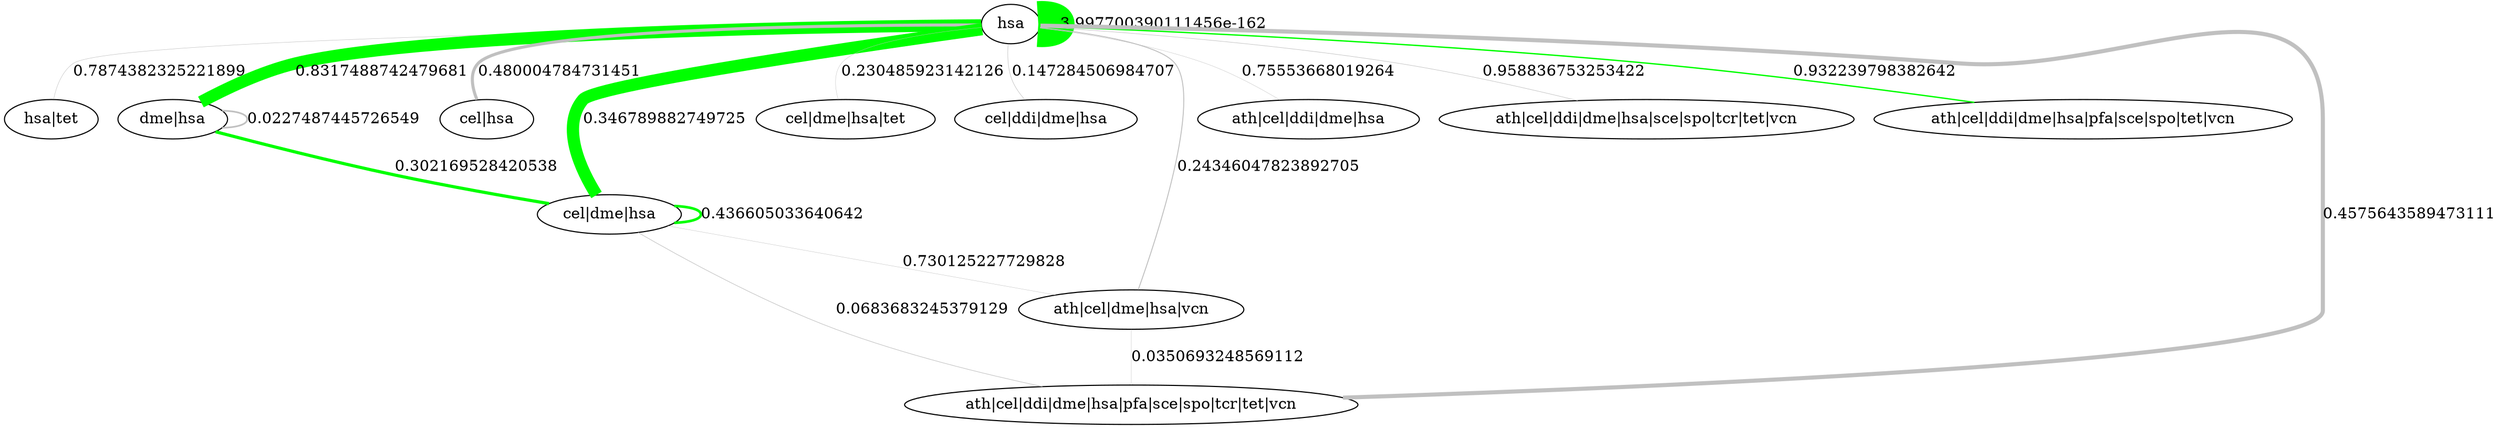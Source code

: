 graph  {
hsa;
"hsa|tet";
"dme|hsa";
"cel|hsa";
"cel|dme|hsa";
"cel|dme|hsa|tet";
"cel|ddi|dme|hsa";
"ath|cel|dme|hsa|vcn";
"ath|cel|ddi|dme|hsa";
"ath|cel|ddi|dme|hsa|sce|spo|tcr|tet|vcn";
"ath|cel|ddi|dme|hsa|pfa|sce|spo|tet|vcn";
"ath|cel|ddi|dme|hsa|pfa|sce|spo|tcr|tet|vcn";
hsa -- hsa  [A="---------+--------", B="---------+--------", PROF_A="---------+--------", PROF_Q="---------+--------", color=green, expected_nab="712.6594", label="3.997700390111456e-162", nab=365, penwidth="26.391901663051335", style=solid, taxa_A=hsa, taxa_Q=hsa, taxonomy_A=eukar, taxonomy_Q=eukar];
hsa -- "hsa|tet"  [A="---------+--------", B="---------+------+-", PROF_A="---------+------+-", PROF_Q="---------+--------", color=grey, expected_nab="4.5683", label="0.7874382325221899", nab=5, penwidth="0.3615328994938539", style=solid, taxa_A="hsa|tet", taxa_Q=hsa, taxonomy_A=eukar, taxonomy_Q=eukar];
hsa -- "dme|hsa"  [A="---------+--------", B="-------+-+--------", PROF_A="-------+-+--------", PROF_Q="---------+--------", color=green, expected_nab="151.2625", label="0.8317488742479681", nab=153, penwidth="11.062906724511933", style=solid, taxa_A="dme|hsa", taxa_Q=hsa, taxonomy_A=eukar, taxonomy_Q=eukar];
hsa -- "cel|hsa"  [A="---------+--------", B="----+----+--------", PROF_A="----+----+--------", PROF_Q="---------+--------", color=grey, expected_nab="36.039", label="0.480004784731451", nab=39, penwidth="2.8199566160520604", style=solid, taxa_A="cel|hsa", taxa_Q=hsa, taxonomy_A=eukar, taxonomy_Q=eukar];
hsa -- "cel|dme|hsa"  [A="---------+--------", B="----+--+-+--------", PROF_A="----+--+-+--------", PROF_Q="---------+--------", color=green, expected_nab="162.9371", label="0.346789882749725", nab=155, penwidth="11.207519884309471", style=solid, taxa_A="cel|dme|hsa", taxa_Q=hsa, taxonomy_A=eukar, taxonomy_Q=eukar];
hsa -- "cel|dme|hsa|tet"  [A="---------+--------", B="----+--+-+------+-", PROF_A="----+--+-+------+-", PROF_Q="---------+--------", color=grey, expected_nab="2.5380000000000003", label="0.230485923142126", nab=4, penwidth="0.28922631959508316", style=solid, taxa_A="cel|dme|hsa|tet", taxa_Q=hsa, taxonomy_A=eukar, taxonomy_Q=eukar];
hsa -- "cel|ddi|dme|hsa"  [A="---------+--------", B="----+-++-+--------", PROF_A="----+-++-+--------", PROF_Q="---------+--------", color=grey, expected_nab="9.1367", label="0.147284506984707", nab=6, penwidth="0.4338394793926247", style=solid, taxa_A="cel|ddi|dme|hsa", taxa_Q=hsa, taxonomy_A=eukar, taxonomy_Q=eukar];
hsa -- "ath|cel|dme|hsa|vcn"  [A="---------+--------", B="-+--+--+-+-------+", PROF_A="-+--+--+-+-------+", PROF_Q="---------+--------", color=grey, expected_nab="15.2278", label="0.24346047823892705", nab=12, penwidth="0.8676789587852495", style=solid, taxa_A="ath|cel|dme|hsa|vcn", taxa_Q=hsa, taxonomy_A=eukar, taxonomy_Q=eukar];
hsa -- "ath|cel|ddi|dme|hsa"  [A="---------+--------", B="-+--+-++-+--------", PROF_A="-+--+-++-+--------", PROF_Q="---------+--------", color=grey, expected_nab="3.5531", label="0.75553668019264", nab=4, penwidth="0.28922631959508316", style=solid, taxa_A="ath|cel|ddi|dme|hsa", taxa_Q=hsa, taxonomy_A=eukar, taxonomy_Q=eukar];
hsa -- "ath|cel|ddi|dme|hsa|sce|spo|tcr|tet|vcn"  [A="---------+--------", B="-+--+-++-+--+-++++", PROF_A="-+--+-++-+--+-++++", PROF_Q="---------+--------", color=grey, expected_nab="6.0911", label="0.958836753253422", nab=6, penwidth="0.4338394793926247", style=solid, taxa_A="ath|cel|ddi|dme|hsa|sce|spo|tcr|tet|vcn", taxa_Q=hsa, taxonomy_A=eukar, taxonomy_Q=eukar];
hsa -- "ath|cel|ddi|dme|hsa|pfa|sce|spo|tet|vcn"  [A="---------+--------", B="-+--+-++-++-+-+-++", PROF_A="-+--+-++-++-+-+-++", PROF_Q="---------+--------", color=green, expected_nab="16.7505", label="0.932239798382642", nab=17, penwidth="1.2292118582791034", style=solid, taxa_A="ath|cel|ddi|dme|hsa|pfa|sce|spo|tet|vcn", taxa_Q=hsa, taxonomy_A=eukar, taxonomy_Q=eukar];
hsa -- "ath|cel|ddi|dme|hsa|pfa|sce|spo|tcr|tet|vcn"  [A="---------+--------", B="-+--+-++-++-+-++++", PROF_A="-+--+-++-++-+-++++", PROF_Q="---------+--------", color=grey, expected_nab="55.8351", label="0.4575643589473111", nab=52, penwidth="3.759942154736081", style=solid, taxa_A="ath|cel|ddi|dme|hsa|pfa|sce|spo|tcr|tet|vcn", taxa_Q=hsa, taxonomy_A=eukar, taxonomy_Q=eukar];
"dme|hsa" -- "dme|hsa"  [A="-------+-+--------", B="-------+-+--------", PROF_A="-------+-+--------", PROF_Q="-------+-+--------", color=grey, expected_nab="32.1056", label="0.0227487445726549", nab=21, penwidth="1.5184381778741862", style=solid, taxa_A="dme|hsa", taxa_Q="dme|hsa", taxonomy_A=eukar, taxonomy_Q=eukar];
"dme|hsa" -- "cel|dme|hsa"  [A="-------+-+--------", B="----+--+-+--------", PROF_A="----+--+-+--------", PROF_Q="-------+-+--------", color=green, expected_nab="34.5835", label="0.302169528420538", nab=40, penwidth="2.892263195950832", style=solid, taxa_A="cel|dme|hsa", taxa_Q="dme|hsa", taxonomy_A=eukar, taxonomy_Q=eukar];
"cel|dme|hsa" -- "cel|dme|hsa"  [A="----+--+-+--------", B="----+--+-+--------", PROF_A="----+--+-+--------", PROF_Q="----+--+-+--------", color=green, expected_nab="37.2527", label="0.436605033640642", nab=33, penwidth="2.386117136659436", style=solid, taxa_A="cel|dme|hsa", taxa_Q="cel|dme|hsa", taxonomy_A=eukar, taxonomy_Q=eukar];
"cel|dme|hsa" -- "ath|cel|dme|hsa|vcn"  [A="----+--+-+--------", B="-+--+--+-+-------+", PROF_A="-+--+--+-+-------+", PROF_Q="----+--+-+--------", color=grey, expected_nab="3.4816", label="0.730125227729828", nab=4, penwidth="0.28922631959508316", style=solid, taxa_A="ath|cel|dme|hsa|vcn", taxa_Q="cel|dme|hsa", taxonomy_A=eukar, taxonomy_Q=eukar];
"cel|dme|hsa" -- "ath|cel|ddi|dme|hsa|pfa|sce|spo|tcr|tet|vcn"  [A="----+--+-+--------", B="-+--+-++-++-+-++++", PROF_A="-+--+-++-++-+-++++", PROF_Q="----+--+-+--------", color=grey, expected_nab="12.7657", label="0.0683683245379129", nab=7, penwidth="0.5061460592913954", style=solid, taxa_A="ath|cel|ddi|dme|hsa|pfa|sce|spo|tcr|tet|vcn", taxa_Q="cel|dme|hsa", taxonomy_A=eukar, taxonomy_Q=eukar];
"ath|cel|dme|hsa|vcn" -- "ath|cel|ddi|dme|hsa|pfa|sce|spo|tcr|tet|vcn"  [A="-+--+--+-+-------+", B="-+--+-++-++-+-++++", PROF_A="-+--+-++-++-+-++++", PROF_Q="-+--+--+-+-------+", color=grey, expected_nab="1.1931", label="0.0350693248569112", nab=4, penwidth="0.28922631959508316", style=solid, taxa_A="ath|cel|ddi|dme|hsa|pfa|sce|spo|tcr|tet|vcn", taxa_Q="ath|cel|dme|hsa|vcn", taxonomy_A=eukar, taxonomy_Q=eukar];
}
